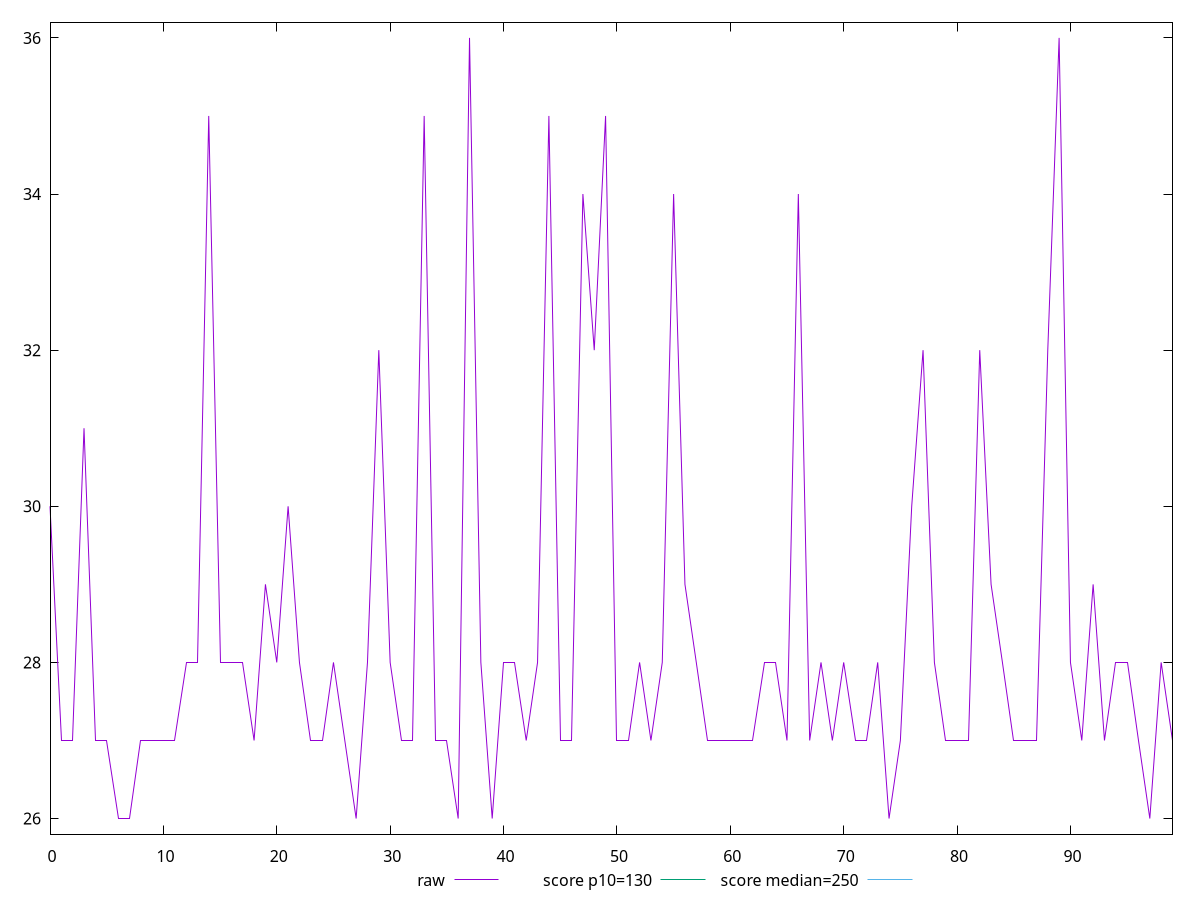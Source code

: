 reset

$raw <<EOF
0 30
1 27
2 27
3 31
4 27
5 27
6 26
7 26
8 27
9 27
10 27
11 27
12 28
13 28
14 35
15 28
16 28
17 28
18 27
19 29
20 28
21 30
22 28
23 27
24 27
25 28
26 27
27 26
28 28
29 32
30 28
31 27
32 27
33 35
34 27
35 27
36 26
37 36
38 28
39 26
40 28
41 28
42 27
43 28
44 35
45 27
46 27
47 34
48 32
49 35
50 27
51 27
52 28
53 27
54 28
55 34
56 29
57 28
58 27
59 27
60 27
61 27
62 27
63 28
64 28
65 27
66 34
67 27
68 28
69 27
70 28
71 27
72 27
73 28
74 26
75 27
76 30
77 32
78 28
79 27
80 27
81 27
82 32
83 29
84 28
85 27
86 27
87 27
88 32
89 36
90 28
91 27
92 29
93 27
94 28
95 28
96 27
97 26
98 28
99 27
EOF

set key outside below
set xrange [0:99]
set yrange [25.8:36.2]
set trange [25.8:36.2]
set terminal svg size 640, 490 enhanced background rgb 'white'
set output "report_00007_2020-12-11T15:55:29.892Z/max-potential-fid/samples/pages+cached+noexternal/raw/values.svg"

plot $raw title "raw" with line, \
     130 title "score p10=130", \
     250 title "score median=250"

reset
